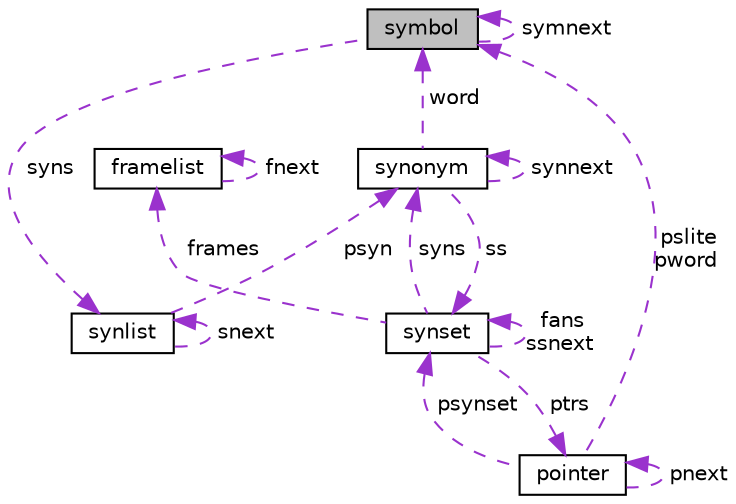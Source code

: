 digraph "symbol"
{
  edge [fontname="Helvetica",fontsize="10",labelfontname="Helvetica",labelfontsize="10"];
  node [fontname="Helvetica",fontsize="10",shape=record];
  Node1 [label="symbol",height=0.2,width=0.4,color="black", fillcolor="grey75", style="filled", fontcolor="black"];
  Node2 -> Node1 [dir="back",color="darkorchid3",fontsize="10",style="dashed",label=" syns" ,fontname="Helvetica"];
  Node2 [label="synlist",height=0.2,width=0.4,color="black", fillcolor="white", style="filled",URL="$structsynlist.html"];
  Node3 -> Node2 [dir="back",color="darkorchid3",fontsize="10",style="dashed",label=" psyn" ,fontname="Helvetica"];
  Node3 [label="synonym",height=0.2,width=0.4,color="black", fillcolor="white", style="filled",URL="$structsynonym.html"];
  Node3 -> Node3 [dir="back",color="darkorchid3",fontsize="10",style="dashed",label=" synnext" ,fontname="Helvetica"];
  Node1 -> Node3 [dir="back",color="darkorchid3",fontsize="10",style="dashed",label=" word" ,fontname="Helvetica"];
  Node4 -> Node3 [dir="back",color="darkorchid3",fontsize="10",style="dashed",label=" ss" ,fontname="Helvetica"];
  Node4 [label="synset",height=0.2,width=0.4,color="black", fillcolor="white", style="filled",URL="$structsynset.html"];
  Node3 -> Node4 [dir="back",color="darkorchid3",fontsize="10",style="dashed",label=" syns" ,fontname="Helvetica"];
  Node4 -> Node4 [dir="back",color="darkorchid3",fontsize="10",style="dashed",label=" fans\nssnext" ,fontname="Helvetica"];
  Node5 -> Node4 [dir="back",color="darkorchid3",fontsize="10",style="dashed",label=" frames" ,fontname="Helvetica"];
  Node5 [label="framelist",height=0.2,width=0.4,color="black", fillcolor="white", style="filled",URL="$structframelist.html"];
  Node5 -> Node5 [dir="back",color="darkorchid3",fontsize="10",style="dashed",label=" fnext" ,fontname="Helvetica"];
  Node6 -> Node4 [dir="back",color="darkorchid3",fontsize="10",style="dashed",label=" ptrs" ,fontname="Helvetica"];
  Node6 [label="pointer",height=0.2,width=0.4,color="black", fillcolor="white", style="filled",URL="$structpointer.html"];
  Node4 -> Node6 [dir="back",color="darkorchid3",fontsize="10",style="dashed",label=" psynset" ,fontname="Helvetica"];
  Node1 -> Node6 [dir="back",color="darkorchid3",fontsize="10",style="dashed",label=" pslite\npword" ,fontname="Helvetica"];
  Node6 -> Node6 [dir="back",color="darkorchid3",fontsize="10",style="dashed",label=" pnext" ,fontname="Helvetica"];
  Node2 -> Node2 [dir="back",color="darkorchid3",fontsize="10",style="dashed",label=" snext" ,fontname="Helvetica"];
  Node1 -> Node1 [dir="back",color="darkorchid3",fontsize="10",style="dashed",label=" symnext" ,fontname="Helvetica"];
}
